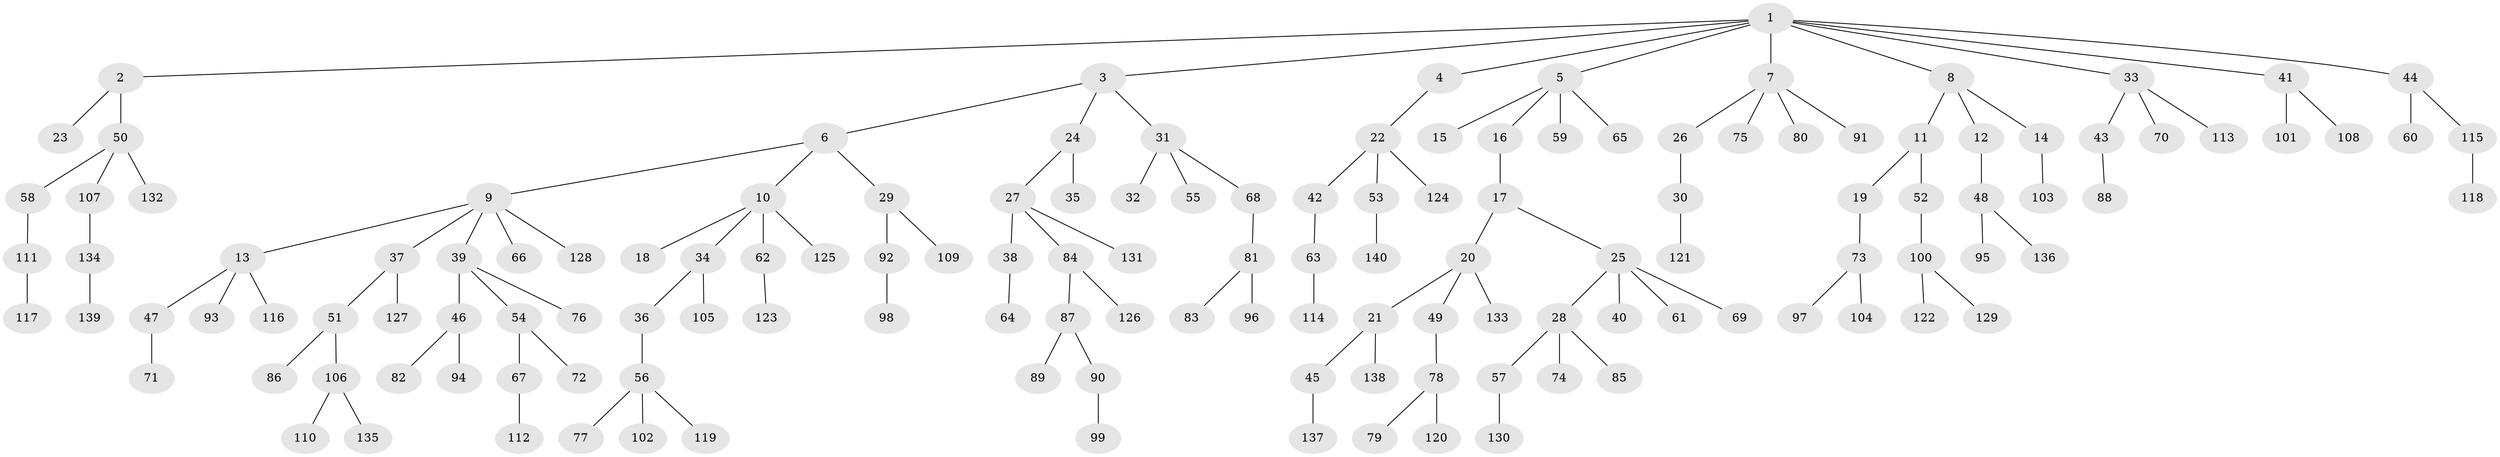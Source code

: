// coarse degree distribution, {1: 0.8392857142857143, 2: 0.14285714285714285, 47: 0.017857142857142856}
// Generated by graph-tools (version 1.1) at 2025/57/03/04/25 21:57:10]
// undirected, 140 vertices, 139 edges
graph export_dot {
graph [start="1"]
  node [color=gray90,style=filled];
  1;
  2;
  3;
  4;
  5;
  6;
  7;
  8;
  9;
  10;
  11;
  12;
  13;
  14;
  15;
  16;
  17;
  18;
  19;
  20;
  21;
  22;
  23;
  24;
  25;
  26;
  27;
  28;
  29;
  30;
  31;
  32;
  33;
  34;
  35;
  36;
  37;
  38;
  39;
  40;
  41;
  42;
  43;
  44;
  45;
  46;
  47;
  48;
  49;
  50;
  51;
  52;
  53;
  54;
  55;
  56;
  57;
  58;
  59;
  60;
  61;
  62;
  63;
  64;
  65;
  66;
  67;
  68;
  69;
  70;
  71;
  72;
  73;
  74;
  75;
  76;
  77;
  78;
  79;
  80;
  81;
  82;
  83;
  84;
  85;
  86;
  87;
  88;
  89;
  90;
  91;
  92;
  93;
  94;
  95;
  96;
  97;
  98;
  99;
  100;
  101;
  102;
  103;
  104;
  105;
  106;
  107;
  108;
  109;
  110;
  111;
  112;
  113;
  114;
  115;
  116;
  117;
  118;
  119;
  120;
  121;
  122;
  123;
  124;
  125;
  126;
  127;
  128;
  129;
  130;
  131;
  132;
  133;
  134;
  135;
  136;
  137;
  138;
  139;
  140;
  1 -- 2;
  1 -- 3;
  1 -- 4;
  1 -- 5;
  1 -- 7;
  1 -- 8;
  1 -- 33;
  1 -- 41;
  1 -- 44;
  2 -- 23;
  2 -- 50;
  3 -- 6;
  3 -- 24;
  3 -- 31;
  4 -- 22;
  5 -- 15;
  5 -- 16;
  5 -- 59;
  5 -- 65;
  6 -- 9;
  6 -- 10;
  6 -- 29;
  7 -- 26;
  7 -- 75;
  7 -- 80;
  7 -- 91;
  8 -- 11;
  8 -- 12;
  8 -- 14;
  9 -- 13;
  9 -- 37;
  9 -- 39;
  9 -- 66;
  9 -- 128;
  10 -- 18;
  10 -- 34;
  10 -- 62;
  10 -- 125;
  11 -- 19;
  11 -- 52;
  12 -- 48;
  13 -- 47;
  13 -- 93;
  13 -- 116;
  14 -- 103;
  16 -- 17;
  17 -- 20;
  17 -- 25;
  19 -- 73;
  20 -- 21;
  20 -- 49;
  20 -- 133;
  21 -- 45;
  21 -- 138;
  22 -- 42;
  22 -- 53;
  22 -- 124;
  24 -- 27;
  24 -- 35;
  25 -- 28;
  25 -- 40;
  25 -- 61;
  25 -- 69;
  26 -- 30;
  27 -- 38;
  27 -- 84;
  27 -- 131;
  28 -- 57;
  28 -- 74;
  28 -- 85;
  29 -- 92;
  29 -- 109;
  30 -- 121;
  31 -- 32;
  31 -- 55;
  31 -- 68;
  33 -- 43;
  33 -- 70;
  33 -- 113;
  34 -- 36;
  34 -- 105;
  36 -- 56;
  37 -- 51;
  37 -- 127;
  38 -- 64;
  39 -- 46;
  39 -- 54;
  39 -- 76;
  41 -- 101;
  41 -- 108;
  42 -- 63;
  43 -- 88;
  44 -- 60;
  44 -- 115;
  45 -- 137;
  46 -- 82;
  46 -- 94;
  47 -- 71;
  48 -- 95;
  48 -- 136;
  49 -- 78;
  50 -- 58;
  50 -- 107;
  50 -- 132;
  51 -- 86;
  51 -- 106;
  52 -- 100;
  53 -- 140;
  54 -- 67;
  54 -- 72;
  56 -- 77;
  56 -- 102;
  56 -- 119;
  57 -- 130;
  58 -- 111;
  62 -- 123;
  63 -- 114;
  67 -- 112;
  68 -- 81;
  73 -- 97;
  73 -- 104;
  78 -- 79;
  78 -- 120;
  81 -- 83;
  81 -- 96;
  84 -- 87;
  84 -- 126;
  87 -- 89;
  87 -- 90;
  90 -- 99;
  92 -- 98;
  100 -- 122;
  100 -- 129;
  106 -- 110;
  106 -- 135;
  107 -- 134;
  111 -- 117;
  115 -- 118;
  134 -- 139;
}
